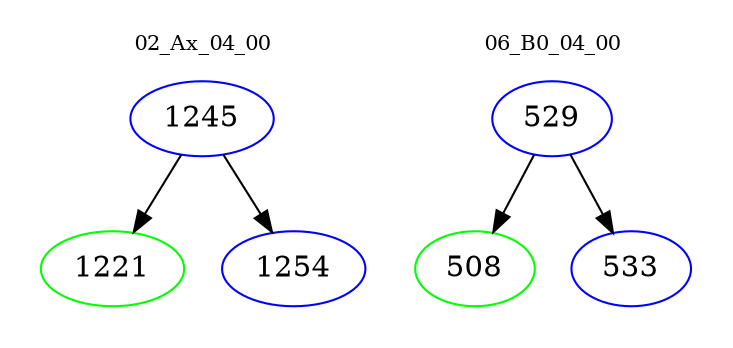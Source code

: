digraph{
subgraph cluster_0 {
color = white
label = "02_Ax_04_00";
fontsize=10;
T0_1245 [label="1245", color="blue"]
T0_1245 -> T0_1221 [color="black"]
T0_1221 [label="1221", color="green"]
T0_1245 -> T0_1254 [color="black"]
T0_1254 [label="1254", color="blue"]
}
subgraph cluster_1 {
color = white
label = "06_B0_04_00";
fontsize=10;
T1_529 [label="529", color="blue"]
T1_529 -> T1_508 [color="black"]
T1_508 [label="508", color="green"]
T1_529 -> T1_533 [color="black"]
T1_533 [label="533", color="blue"]
}
}
